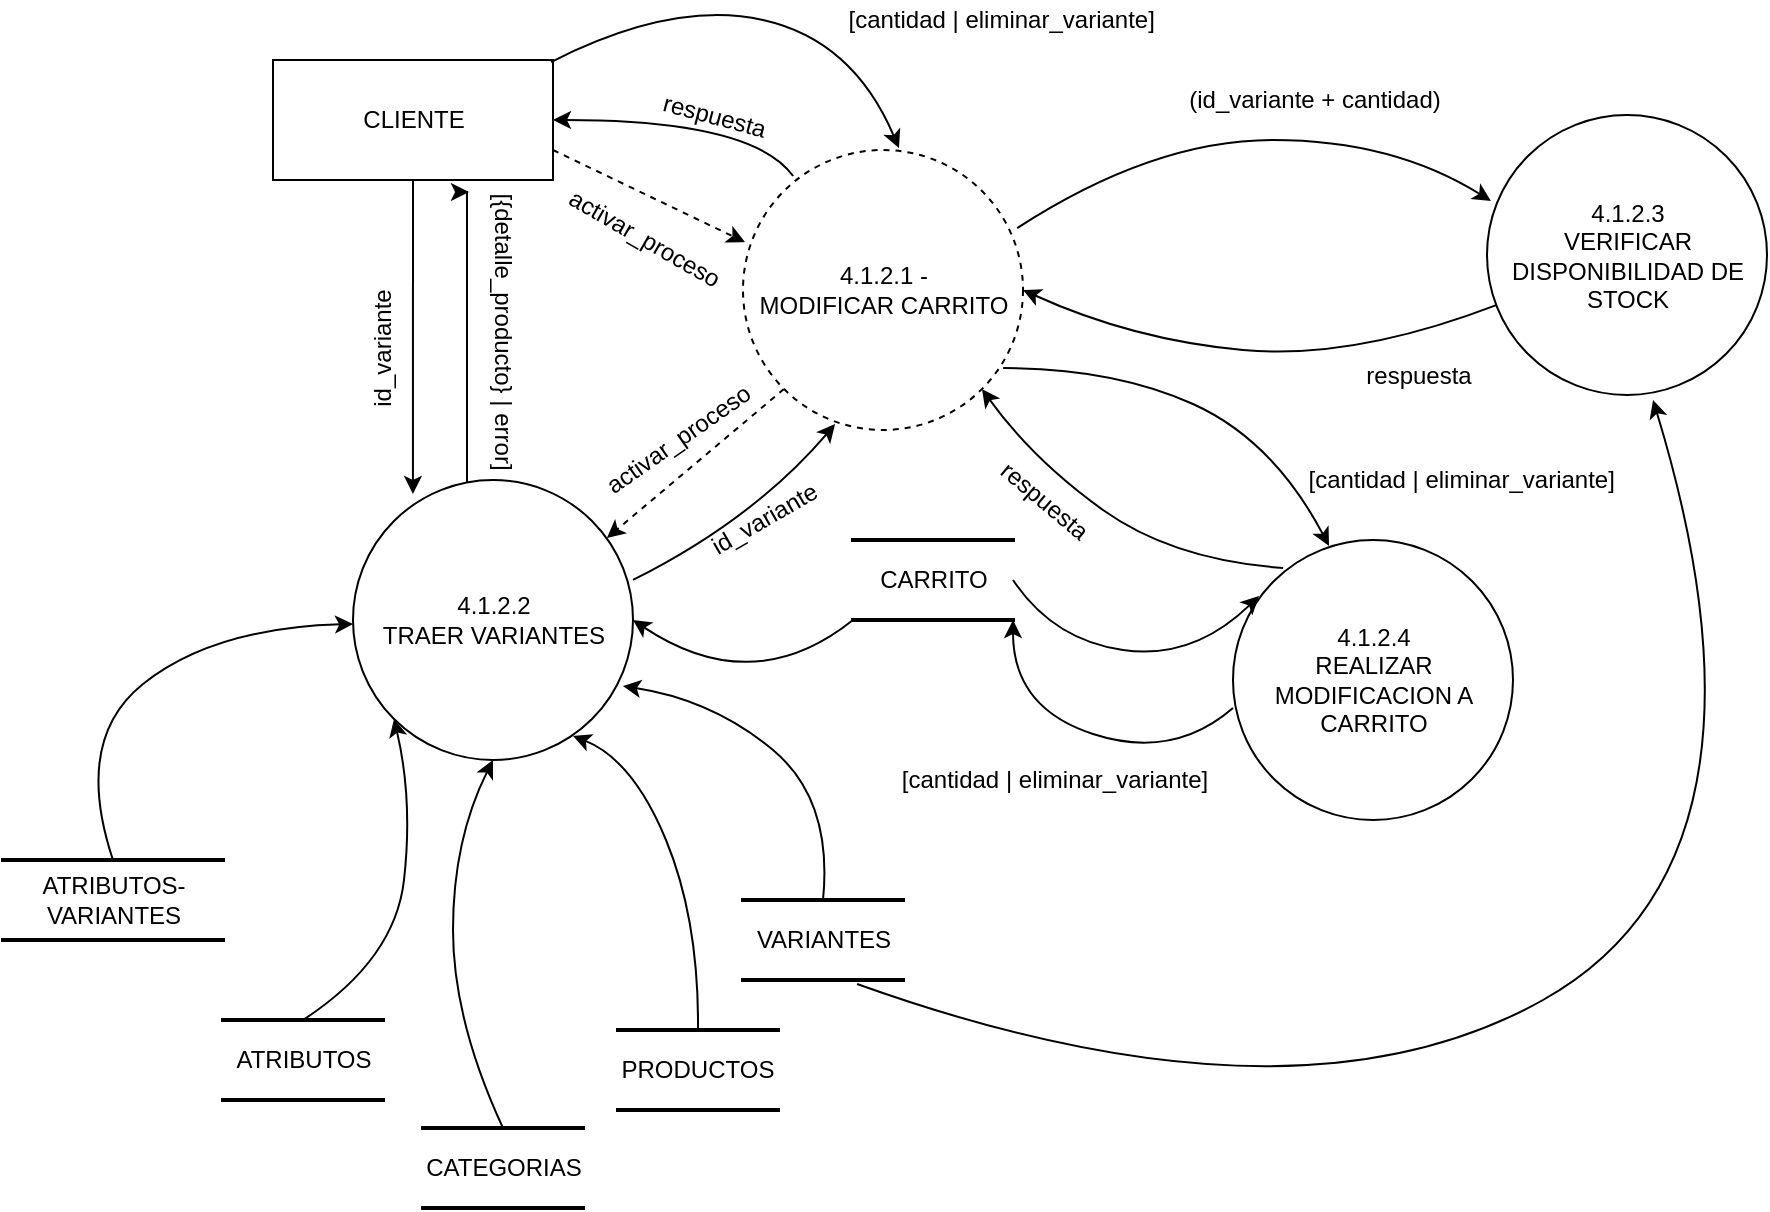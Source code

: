 <mxfile version="12.3.9" type="google" pages="1"><diagram id="cb2IW4x6hNxo2A2BU1Ig" name="Page-1"><mxGraphModel dx="2573" dy="1013" grid="1" gridSize="10" guides="1" tooltips="1" connect="1" arrows="1" fold="1" page="1" pageScale="1" pageWidth="827" pageHeight="1169" math="0" shadow="0"><root><mxCell id="0"/><mxCell id="1" parent="0"/><mxCell id="LMEF0Zu9mzeizrVuPBJU-1" style="edgeStyle=orthogonalEdgeStyle;rounded=0;orthogonalLoop=1;jettySize=auto;html=1;entryX=0.7;entryY=1.1;entryDx=0;entryDy=0;entryPerimeter=0;" parent="1" source="LMEF0Zu9mzeizrVuPBJU-2" target="LMEF0Zu9mzeizrVuPBJU-12" edge="1"><mxGeometry relative="1" as="geometry"><Array as="points"><mxPoint x="-216.5" y="296"/></Array></mxGeometry></mxCell><mxCell id="LMEF0Zu9mzeizrVuPBJU-2" value="&lt;span style=&quot;white-space: normal&quot;&gt;4.1.2.2&lt;br&gt;&lt;/span&gt;TRAER VARIANTES" style="ellipse;whiteSpace=wrap;html=1;aspect=fixed;" parent="1" vertex="1"><mxGeometry x="-273.5" y="440" width="140" height="140" as="geometry"/></mxCell><mxCell id="LMEF0Zu9mzeizrVuPBJU-9" value="&lt;span style=&quot;white-space: normal&quot;&gt;4.1.2.3&lt;/span&gt;&lt;br style=&quot;white-space: normal&quot;&gt;&lt;span style=&quot;white-space: normal&quot;&gt;VERIFICAR DISPONIBILIDAD DE STOCK&lt;br&gt;&lt;/span&gt;" style="ellipse;whiteSpace=wrap;html=1;aspect=fixed;" parent="1" vertex="1"><mxGeometry x="293.5" y="257.5" width="140" height="140" as="geometry"/></mxCell><mxCell id="LMEF0Zu9mzeizrVuPBJU-11" style="edgeStyle=orthogonalEdgeStyle;rounded=0;orthogonalLoop=1;jettySize=auto;html=1;exitX=0.5;exitY=1;exitDx=0;exitDy=0;entryX=0.214;entryY=0.05;entryDx=0;entryDy=0;entryPerimeter=0;" parent="1" source="LMEF0Zu9mzeizrVuPBJU-12" target="LMEF0Zu9mzeizrVuPBJU-2" edge="1"><mxGeometry relative="1" as="geometry"/></mxCell><mxCell id="LMEF0Zu9mzeizrVuPBJU-12" value="CLIENTE" style="rounded=0;whiteSpace=wrap;html=1;" parent="1" vertex="1"><mxGeometry x="-313.5" y="230" width="140" height="60" as="geometry"/></mxCell><mxCell id="LMEF0Zu9mzeizrVuPBJU-20" value="&amp;nbsp; [cantidad | eliminar_variante]" style="text;html=1;align=center;verticalAlign=middle;resizable=0;points=[];;autosize=1;" parent="1" vertex="1"><mxGeometry x="-43.5" y="200" width="180" height="20" as="geometry"/></mxCell><mxCell id="LMEF0Zu9mzeizrVuPBJU-21" value="[cantidad | eliminar_variante]" style="text;html=1;align=center;verticalAlign=middle;resizable=0;points=[];;autosize=1;" parent="1" vertex="1"><mxGeometry x="-8.5" y="580" width="170" height="20" as="geometry"/></mxCell><mxCell id="LMEF0Zu9mzeizrVuPBJU-22" value="[{detalle_producto} | error]" style="text;html=1;align=center;verticalAlign=middle;resizable=0;points=[];;autosize=1;rotation=90;" parent="1" vertex="1"><mxGeometry x="-273.5" y="355" width="150" height="20" as="geometry"/></mxCell><mxCell id="LMEF0Zu9mzeizrVuPBJU-25" value="activar_proceso" style="text;html=1;align=center;verticalAlign=middle;resizable=0;points=[];;autosize=1;rotation=-35;" parent="1" vertex="1"><mxGeometry x="-161" y="410" width="100" height="20" as="geometry"/></mxCell><mxCell id="LMEF0Zu9mzeizrVuPBJU-31" value="" style="curved=1;endArrow=classic;html=1;entryX=1;entryY=0.5;entryDx=0;entryDy=0;" parent="1" source="LMEF0Zu9mzeizrVuPBJU-9" target="LMEF0Zu9mzeizrVuPBJU-63" edge="1"><mxGeometry width="50" height="50" relative="1" as="geometry"><mxPoint x="176.5" y="430" as="sourcePoint"/><mxPoint x="66.5" y="350" as="targetPoint"/><Array as="points"><mxPoint x="226.5" y="380"/><mxPoint x="116.5" y="370"/></Array></mxGeometry></mxCell><mxCell id="LMEF0Zu9mzeizrVuPBJU-32" value="respuesta" style="text;html=1;align=center;verticalAlign=middle;resizable=0;points=[];;autosize=1;rotation=0;" parent="1" vertex="1"><mxGeometry x="223.5" y="377.5" width="70" height="20" as="geometry"/></mxCell><mxCell id="LMEF0Zu9mzeizrVuPBJU-33" value="" style="curved=1;endArrow=classic;html=1;entryX=1;entryY=0.5;entryDx=0;entryDy=0;exitX=0.179;exitY=0.093;exitDx=0;exitDy=0;exitPerimeter=0;" parent="1" source="LMEF0Zu9mzeizrVuPBJU-63" target="LMEF0Zu9mzeizrVuPBJU-12" edge="1"><mxGeometry width="50" height="50" relative="1" as="geometry"><mxPoint x="-43.5" y="290" as="sourcePoint"/><mxPoint x="-23.5" y="260" as="targetPoint"/><Array as="points"><mxPoint x="-73.5" y="260"/></Array></mxGeometry></mxCell><mxCell id="LMEF0Zu9mzeizrVuPBJU-34" value="respuesta" style="text;html=1;align=center;verticalAlign=middle;resizable=0;points=[];;autosize=1;rotation=15;" parent="1" vertex="1"><mxGeometry x="-128.5" y="247.5" width="70" height="20" as="geometry"/></mxCell><mxCell id="LMEF0Zu9mzeizrVuPBJU-35" value="id_variante&lt;br&gt;" style="text;html=1;align=center;verticalAlign=middle;resizable=0;points=[];;autosize=1;rotation=-90;" parent="1" vertex="1"><mxGeometry x="-293.5" y="365" width="70" height="20" as="geometry"/></mxCell><mxCell id="LMEF0Zu9mzeizrVuPBJU-36" value="" style="curved=1;endArrow=classic;html=1;exitX=1;exitY=0.357;exitDx=0;exitDy=0;exitPerimeter=0;entryX=0.329;entryY=0.979;entryDx=0;entryDy=0;entryPerimeter=0;" parent="1" source="LMEF0Zu9mzeizrVuPBJU-2" target="LMEF0Zu9mzeizrVuPBJU-63" edge="1"><mxGeometry width="50" height="50" relative="1" as="geometry"><mxPoint x="-313.5" y="680" as="sourcePoint"/><mxPoint x="-36.5" y="420" as="targetPoint"/><Array as="points"><mxPoint x="-73.5" y="460"/></Array></mxGeometry></mxCell><mxCell id="LMEF0Zu9mzeizrVuPBJU-37" value="id_variante&lt;br&gt;" style="text;html=1;align=center;verticalAlign=middle;resizable=0;points=[];;autosize=1;rotation=-30;" parent="1" vertex="1"><mxGeometry x="-103.5" y="450" width="70" height="20" as="geometry"/></mxCell><mxCell id="LMEF0Zu9mzeizrVuPBJU-38" value="" style="curved=1;endArrow=classic;html=1;entryX=0.014;entryY=0.307;entryDx=0;entryDy=0;entryPerimeter=0;exitX=0.979;exitY=0.279;exitDx=0;exitDy=0;exitPerimeter=0;" parent="1" source="LMEF0Zu9mzeizrVuPBJU-63" target="LMEF0Zu9mzeizrVuPBJU-9" edge="1"><mxGeometry width="50" height="50" relative="1" as="geometry"><mxPoint x="55.299" y="312.622" as="sourcePoint"/><mxPoint x="126.5" y="400" as="targetPoint"/><Array as="points"><mxPoint x="126.5" y="270"/><mxPoint x="246.5" y="270"/></Array></mxGeometry></mxCell><mxCell id="LMEF0Zu9mzeizrVuPBJU-39" value="(id_variante + cantidad)" style="text;html=1;align=center;verticalAlign=middle;resizable=0;points=[];;autosize=1;rotation=0;" parent="1" vertex="1"><mxGeometry x="136.5" y="240" width="140" height="20" as="geometry"/></mxCell><mxCell id="LMEF0Zu9mzeizrVuPBJU-50" value="PRODUCTOS" style="shape=partialRectangle;whiteSpace=wrap;html=1;left=0;right=0;fillColor=none;strokeWidth=2;" parent="1" vertex="1"><mxGeometry x="-141" y="715" width="80" height="40" as="geometry"/></mxCell><mxCell id="LMEF0Zu9mzeizrVuPBJU-51" value="ATRIBUTOS-VARIANTES" style="shape=partialRectangle;whiteSpace=wrap;html=1;left=0;right=0;fillColor=none;strokeWidth=2;" parent="1" vertex="1"><mxGeometry x="-448.5" y="630" width="110" height="40" as="geometry"/></mxCell><mxCell id="LMEF0Zu9mzeizrVuPBJU-52" value="VARIANTES" style="shape=partialRectangle;whiteSpace=wrap;html=1;left=0;right=0;fillColor=none;strokeWidth=2;" parent="1" vertex="1"><mxGeometry x="-78.5" y="650" width="80" height="40" as="geometry"/></mxCell><mxCell id="LMEF0Zu9mzeizrVuPBJU-53" value="CATEGORIAS" style="shape=partialRectangle;whiteSpace=wrap;html=1;left=0;right=0;fillColor=none;strokeWidth=2;" parent="1" vertex="1"><mxGeometry x="-238.5" y="764" width="80" height="40" as="geometry"/></mxCell><mxCell id="LMEF0Zu9mzeizrVuPBJU-54" value="ATRIBUTOS" style="shape=partialRectangle;whiteSpace=wrap;html=1;left=0;right=0;fillColor=none;strokeWidth=2;" parent="1" vertex="1"><mxGeometry x="-338.5" y="710" width="80" height="40" as="geometry"/></mxCell><mxCell id="LMEF0Zu9mzeizrVuPBJU-56" value="" style="curved=1;endArrow=classic;html=1;exitX=0.5;exitY=0;exitDx=0;exitDy=0;" parent="1" source="LMEF0Zu9mzeizrVuPBJU-51" target="LMEF0Zu9mzeizrVuPBJU-2" edge="1"><mxGeometry width="50" height="50" relative="1" as="geometry"><mxPoint x="-453.5" y="590" as="sourcePoint"/><mxPoint x="-403.5" y="540" as="targetPoint"/><Array as="points"><mxPoint x="-413.5" y="570"/><mxPoint x="-343.5" y="514"/></Array></mxGeometry></mxCell><mxCell id="LMEF0Zu9mzeizrVuPBJU-57" value="" style="curved=1;endArrow=classic;html=1;exitX=0.5;exitY=0;exitDx=0;exitDy=0;entryX=0;entryY=1;entryDx=0;entryDy=0;" parent="1" source="LMEF0Zu9mzeizrVuPBJU-54" target="LMEF0Zu9mzeizrVuPBJU-2" edge="1"><mxGeometry width="50" height="50" relative="1" as="geometry"><mxPoint x="-313.5" y="700" as="sourcePoint"/><mxPoint x="-263.5" y="650" as="targetPoint"/><Array as="points"><mxPoint x="-252.5" y="680"/><mxPoint x="-243.5" y="600"/></Array></mxGeometry></mxCell><mxCell id="LMEF0Zu9mzeizrVuPBJU-58" value="" style="curved=1;endArrow=classic;html=1;exitX=0.5;exitY=0;exitDx=0;exitDy=0;entryX=0.5;entryY=1;entryDx=0;entryDy=0;" parent="1" source="LMEF0Zu9mzeizrVuPBJU-53" target="LMEF0Zu9mzeizrVuPBJU-2" edge="1"><mxGeometry width="50" height="50" relative="1" as="geometry"><mxPoint x="-213.5" y="730" as="sourcePoint"/><mxPoint x="-163.5" y="680" as="targetPoint"/><Array as="points"><mxPoint x="-223.5" y="710"/><mxPoint x="-223.5" y="620"/></Array></mxGeometry></mxCell><mxCell id="LMEF0Zu9mzeizrVuPBJU-59" value="" style="curved=1;endArrow=classic;html=1;exitX=0.5;exitY=0;exitDx=0;exitDy=0;entryX=0.786;entryY=0.914;entryDx=0;entryDy=0;entryPerimeter=0;" parent="1" source="LMEF0Zu9mzeizrVuPBJU-50" target="LMEF0Zu9mzeizrVuPBJU-2" edge="1"><mxGeometry width="50" height="50" relative="1" as="geometry"><mxPoint x="-183.5" y="680" as="sourcePoint"/><mxPoint x="-133.5" y="630" as="targetPoint"/><Array as="points"><mxPoint x="-100.5" y="660"/><mxPoint x="-133.5" y="580"/></Array></mxGeometry></mxCell><mxCell id="LMEF0Zu9mzeizrVuPBJU-60" value="" style="curved=1;endArrow=classic;html=1;exitX=0.5;exitY=0;exitDx=0;exitDy=0;entryX=0.964;entryY=0.736;entryDx=0;entryDy=0;entryPerimeter=0;" parent="1" source="LMEF0Zu9mzeizrVuPBJU-52" target="LMEF0Zu9mzeizrVuPBJU-2" edge="1"><mxGeometry width="50" height="50" relative="1" as="geometry"><mxPoint x="-93.5" y="620" as="sourcePoint"/><mxPoint x="-43.5" y="570" as="targetPoint"/><Array as="points"><mxPoint x="-33.5" y="600"/><mxPoint x="-93.5" y="550"/></Array></mxGeometry></mxCell><mxCell id="LMEF0Zu9mzeizrVuPBJU-61" value="" style="endArrow=classic;html=1;exitX=0;exitY=1;exitDx=0;exitDy=0;entryX=0.907;entryY=0.207;entryDx=0;entryDy=0;entryPerimeter=0;dashed=1;" parent="1" source="LMEF0Zu9mzeizrVuPBJU-63" target="LMEF0Zu9mzeizrVuPBJU-2" edge="1"><mxGeometry width="50" height="50" relative="1" as="geometry"><mxPoint x="-57.475" y="399.7" as="sourcePoint"/><mxPoint x="146.5" y="650" as="targetPoint"/></mxGeometry></mxCell><mxCell id="LMEF0Zu9mzeizrVuPBJU-63" value="&lt;span style=&quot;white-space: normal&quot;&gt;4.1.2.1 - &lt;br&gt;&lt;/span&gt;MODIFICAR CARRITO" style="ellipse;whiteSpace=wrap;html=1;aspect=fixed;dashed=1;" parent="1" vertex="1"><mxGeometry x="-78.5" y="275" width="140" height="140" as="geometry"/></mxCell><mxCell id="LMEF0Zu9mzeizrVuPBJU-64" value="" style="endArrow=classic;html=1;dashed=1;exitX=1;exitY=0.75;exitDx=0;exitDy=0;entryX=0.007;entryY=0.329;entryDx=0;entryDy=0;entryPerimeter=0;" parent="1" source="LMEF0Zu9mzeizrVuPBJU-12" target="LMEF0Zu9mzeizrVuPBJU-63" edge="1"><mxGeometry width="50" height="50" relative="1" as="geometry"><mxPoint x="-143.5" y="380" as="sourcePoint"/><mxPoint x="-83.5" y="320" as="targetPoint"/></mxGeometry></mxCell><mxCell id="LMEF0Zu9mzeizrVuPBJU-68" value="CARRITO" style="shape=partialRectangle;whiteSpace=wrap;html=1;left=0;right=0;fillColor=none;strokeWidth=2;" parent="1" vertex="1"><mxGeometry x="-23.5" y="470" width="80" height="40" as="geometry"/></mxCell><mxCell id="LMEF0Zu9mzeizrVuPBJU-71" value="activar_proceso" style="text;html=1;align=center;verticalAlign=middle;resizable=0;points=[];;autosize=1;rotation=30;" parent="1" vertex="1"><mxGeometry x="-178.5" y="309" width="100" height="20" as="geometry"/></mxCell><mxCell id="LMEF0Zu9mzeizrVuPBJU-74" value="&lt;span style=&quot;white-space: normal&quot;&gt;4.1.2.4&lt;/span&gt;&lt;br style=&quot;white-space: normal&quot;&gt;&lt;span style=&quot;white-space: normal&quot;&gt;REALIZAR MODIFICACION A CARRITO&lt;/span&gt;" style="ellipse;whiteSpace=wrap;html=1;aspect=fixed;" parent="1" vertex="1"><mxGeometry x="166.5" y="470" width="140" height="140" as="geometry"/></mxCell><mxCell id="LMEF0Zu9mzeizrVuPBJU-75" value="" style="curved=1;endArrow=classic;html=1;exitX=0.993;exitY=0.017;exitDx=0;exitDy=0;exitPerimeter=0;entryX=0.557;entryY=-0.007;entryDx=0;entryDy=0;entryPerimeter=0;" parent="1" source="LMEF0Zu9mzeizrVuPBJU-12" target="LMEF0Zu9mzeizrVuPBJU-63" edge="1"><mxGeometry width="50" height="50" relative="1" as="geometry"><mxPoint x="86.5" y="834" as="sourcePoint"/><mxPoint x="136.5" y="784" as="targetPoint"/><Array as="points"><mxPoint x="-113.5" y="200"/><mxPoint x="-23.5" y="220"/></Array></mxGeometry></mxCell><mxCell id="LMEF0Zu9mzeizrVuPBJU-76" value="" style="curved=1;endArrow=classic;html=1;exitX=0.929;exitY=0.779;exitDx=0;exitDy=0;exitPerimeter=0;entryX=0.343;entryY=0.021;entryDx=0;entryDy=0;entryPerimeter=0;" parent="1" source="LMEF0Zu9mzeizrVuPBJU-63" target="LMEF0Zu9mzeizrVuPBJU-74" edge="1"><mxGeometry width="50" height="50" relative="1" as="geometry"><mxPoint x="47.52" y="424.02" as="sourcePoint"/><mxPoint x="176.5" y="470" as="targetPoint"/><Array as="points"><mxPoint x="106.5" y="384"/><mxPoint x="186.5" y="420"/></Array></mxGeometry></mxCell><mxCell id="LMEF0Zu9mzeizrVuPBJU-79" value="" style="curved=1;endArrow=classic;html=1;exitX=0.713;exitY=1.05;exitDx=0;exitDy=0;exitPerimeter=0;entryX=0.593;entryY=1.018;entryDx=0;entryDy=0;entryPerimeter=0;" parent="1" source="LMEF0Zu9mzeizrVuPBJU-52" target="LMEF0Zu9mzeizrVuPBJU-9" edge="1"><mxGeometry width="50" height="50" relative="1" as="geometry"><mxPoint x="86.5" y="750" as="sourcePoint"/><mxPoint x="136.5" y="700" as="targetPoint"/><Array as="points"><mxPoint x="196.5" y="770"/><mxPoint x="446.5" y="630"/></Array></mxGeometry></mxCell><mxCell id="LMEF0Zu9mzeizrVuPBJU-80" value="" style="curved=1;endArrow=classic;html=1;exitX=1;exitY=0.5;exitDx=0;exitDy=0;entryX=0.093;entryY=0.2;entryDx=0;entryDy=0;entryPerimeter=0;" parent="1" source="LMEF0Zu9mzeizrVuPBJU-68" target="LMEF0Zu9mzeizrVuPBJU-74" edge="1"><mxGeometry width="50" height="50" relative="1" as="geometry"><mxPoint x="26.5" y="610" as="sourcePoint"/><mxPoint x="76.5" y="560" as="targetPoint"/><Array as="points"><mxPoint x="76.5" y="520"/><mxPoint x="146.5" y="530"/></Array></mxGeometry></mxCell><mxCell id="LMEF0Zu9mzeizrVuPBJU-81" value="" style="curved=1;endArrow=classic;html=1;exitX=0;exitY=0.6;exitDx=0;exitDy=0;exitPerimeter=0;entryX=1;entryY=1;entryDx=0;entryDy=0;" parent="1" source="LMEF0Zu9mzeizrVuPBJU-74" target="LMEF0Zu9mzeizrVuPBJU-68" edge="1"><mxGeometry width="50" height="50" relative="1" as="geometry"><mxPoint x="46.5" y="610" as="sourcePoint"/><mxPoint x="96.5" y="560" as="targetPoint"/><Array as="points"><mxPoint x="136.5" y="580"/><mxPoint x="56.5" y="554"/></Array></mxGeometry></mxCell><mxCell id="LMEF0Zu9mzeizrVuPBJU-82" value="" style="curved=1;endArrow=classic;html=1;exitX=0;exitY=1;exitDx=0;exitDy=0;entryX=1;entryY=0.5;entryDx=0;entryDy=0;" parent="1" source="LMEF0Zu9mzeizrVuPBJU-68" target="LMEF0Zu9mzeizrVuPBJU-2" edge="1"><mxGeometry width="50" height="50" relative="1" as="geometry"><mxPoint x="-83.5" y="550" as="sourcePoint"/><mxPoint x="-33.5" y="500" as="targetPoint"/><Array as="points"><mxPoint x="-73.5" y="550"/></Array></mxGeometry></mxCell><mxCell id="LMEF0Zu9mzeizrVuPBJU-83" value="" style="curved=1;endArrow=classic;html=1;exitX=0.179;exitY=0.1;exitDx=0;exitDy=0;exitPerimeter=0;entryX=1;entryY=1;entryDx=0;entryDy=0;" parent="1" source="LMEF0Zu9mzeizrVuPBJU-74" target="LMEF0Zu9mzeizrVuPBJU-63" edge="1"><mxGeometry width="50" height="50" relative="1" as="geometry"><mxPoint x="184.52" y="472.94" as="sourcePoint"/><mxPoint x="61.56" y="394.06" as="targetPoint"/><Array as="points"><mxPoint x="136.5" y="480"/><mxPoint x="66.5" y="430"/></Array></mxGeometry></mxCell><mxCell id="LMEF0Zu9mzeizrVuPBJU-84" value="&amp;nbsp; [cantidad | eliminar_variante]" style="text;html=1;align=center;verticalAlign=middle;resizable=0;points=[];;autosize=1;" parent="1" vertex="1"><mxGeometry x="186.5" y="430" width="180" height="20" as="geometry"/></mxCell><mxCell id="LMEF0Zu9mzeizrVuPBJU-85" value="respuesta" style="text;html=1;align=center;verticalAlign=middle;resizable=0;points=[];;autosize=1;rotation=40;" parent="1" vertex="1"><mxGeometry x="36.5" y="440" width="70" height="20" as="geometry"/></mxCell></root></mxGraphModel></diagram></mxfile>